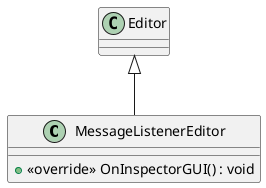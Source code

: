 @startuml
class MessageListenerEditor {
    + <<override>> OnInspectorGUI() : void
}
Editor <|-- MessageListenerEditor
@enduml
